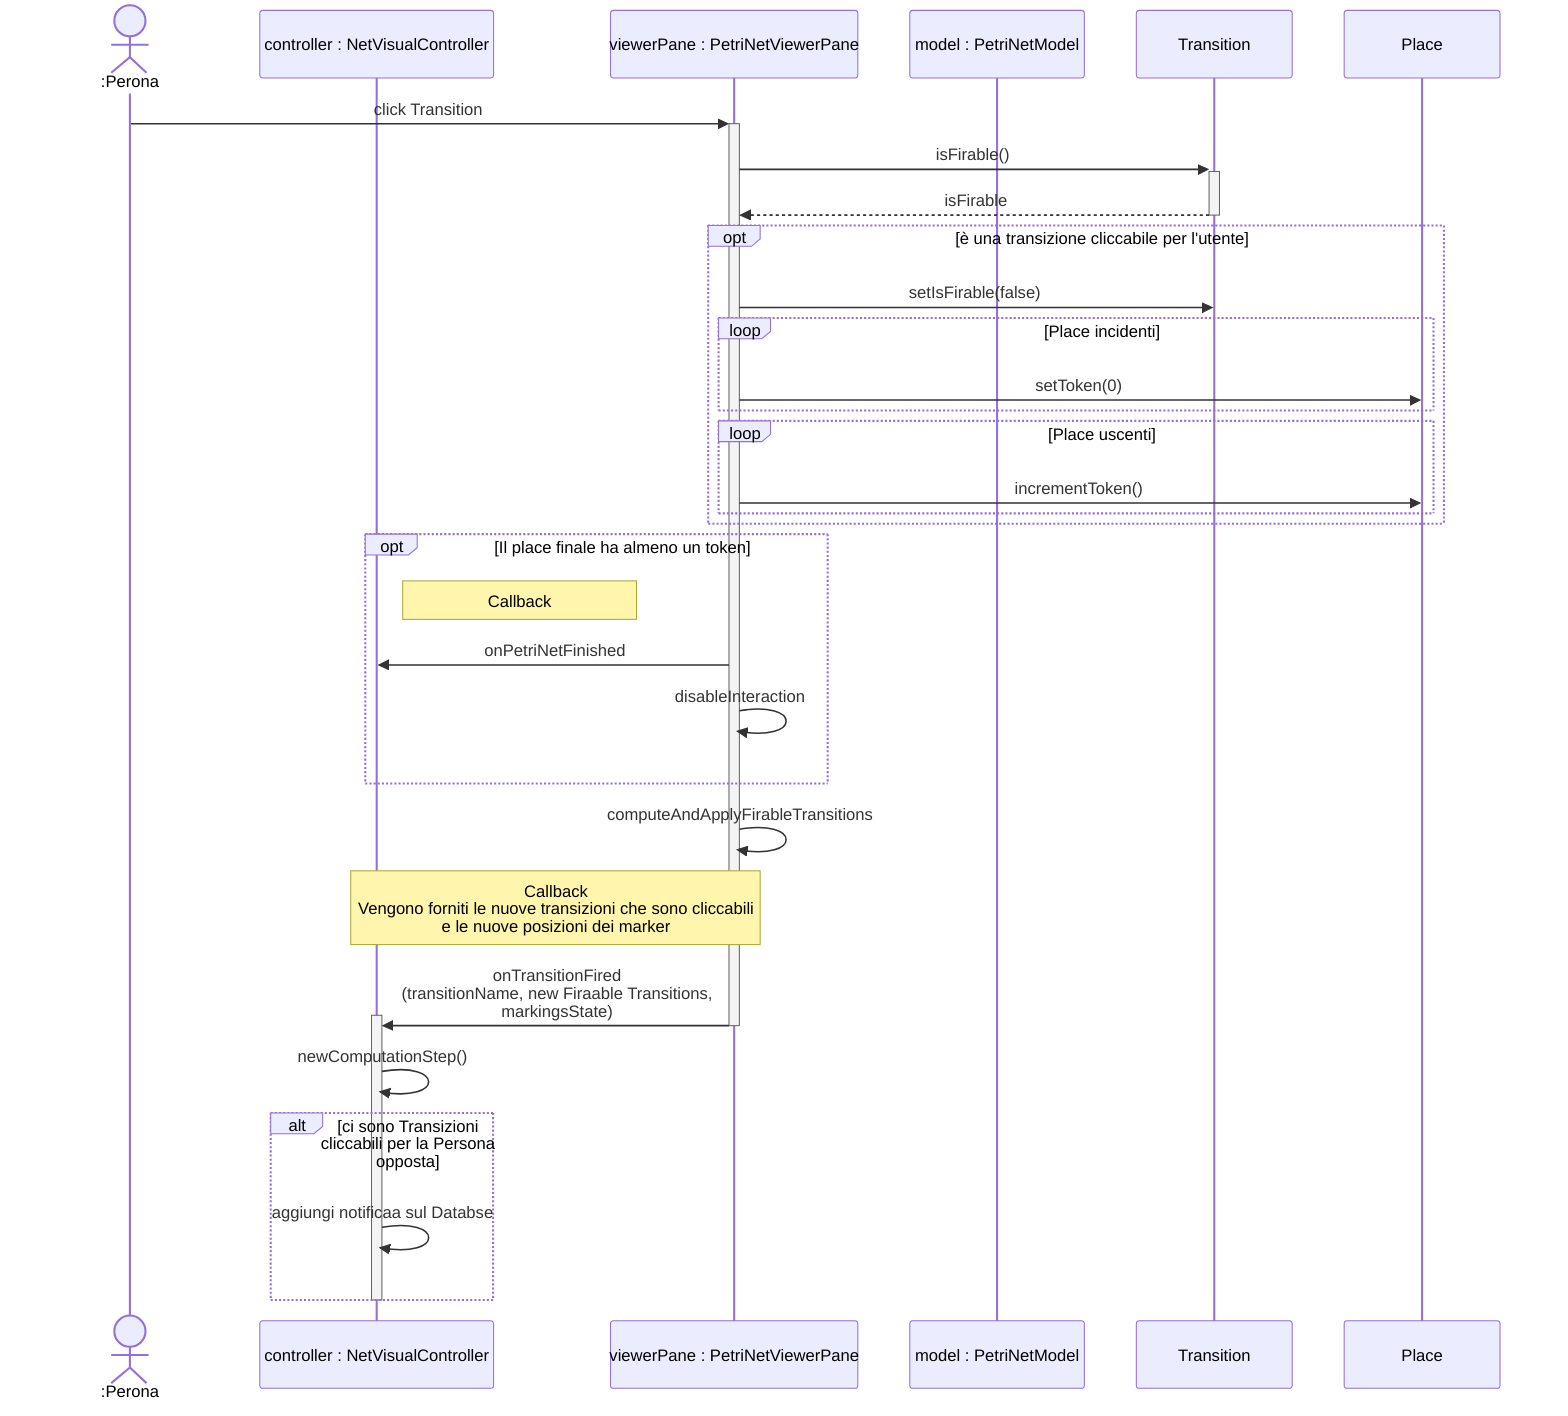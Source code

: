 sequenceDiagram
    actor Persona as :Perona
    participant Controller as controller : NetVisualController

     participant Pane as viewerPane : PetriNetViewerPane
     participant Model as model : PetriNetModel


    Persona ->>+ Pane: click Transition
    Pane ->>+ Transition: isFirable()
    Transition -->>- Pane: isFirable
    opt è una transizione cliccabile per l'utente
        Pane ->> Transition: setIsFirable(false)
        loop Place incidenti
            Pane ->> Place: setToken(0)
        end
        loop Place uscenti
            Pane ->> Place: incrementToken()

        end
    end
    opt Il place finale ha almeno un token
        Note right of Controller: Callback
        Pane ->> Controller: onPetriNetFinished
        Pane ->> Pane: disableInteraction
    end
    Pane ->> Pane: computeAndApplyFirableTransitions
    Note over Controller,Pane: Callback<br>Vengono forniti le nuove transizioni che sono cliccabili<br> e le nuove posizioni dei marker
    Pane ->>+ Controller: onTransitionFired<br>(transitionName, new Firaable Transitions,<br> markingsState)
    deactivate Pane
    Controller ->> Controller: newComputationStep()
    alt ci sono Transizioni cliccabili per la Persona opposta
        Controller ->> Controller: aggiungi notificaa sul Databse
    end

    deactivate Controller
    participant Transition as Transition
